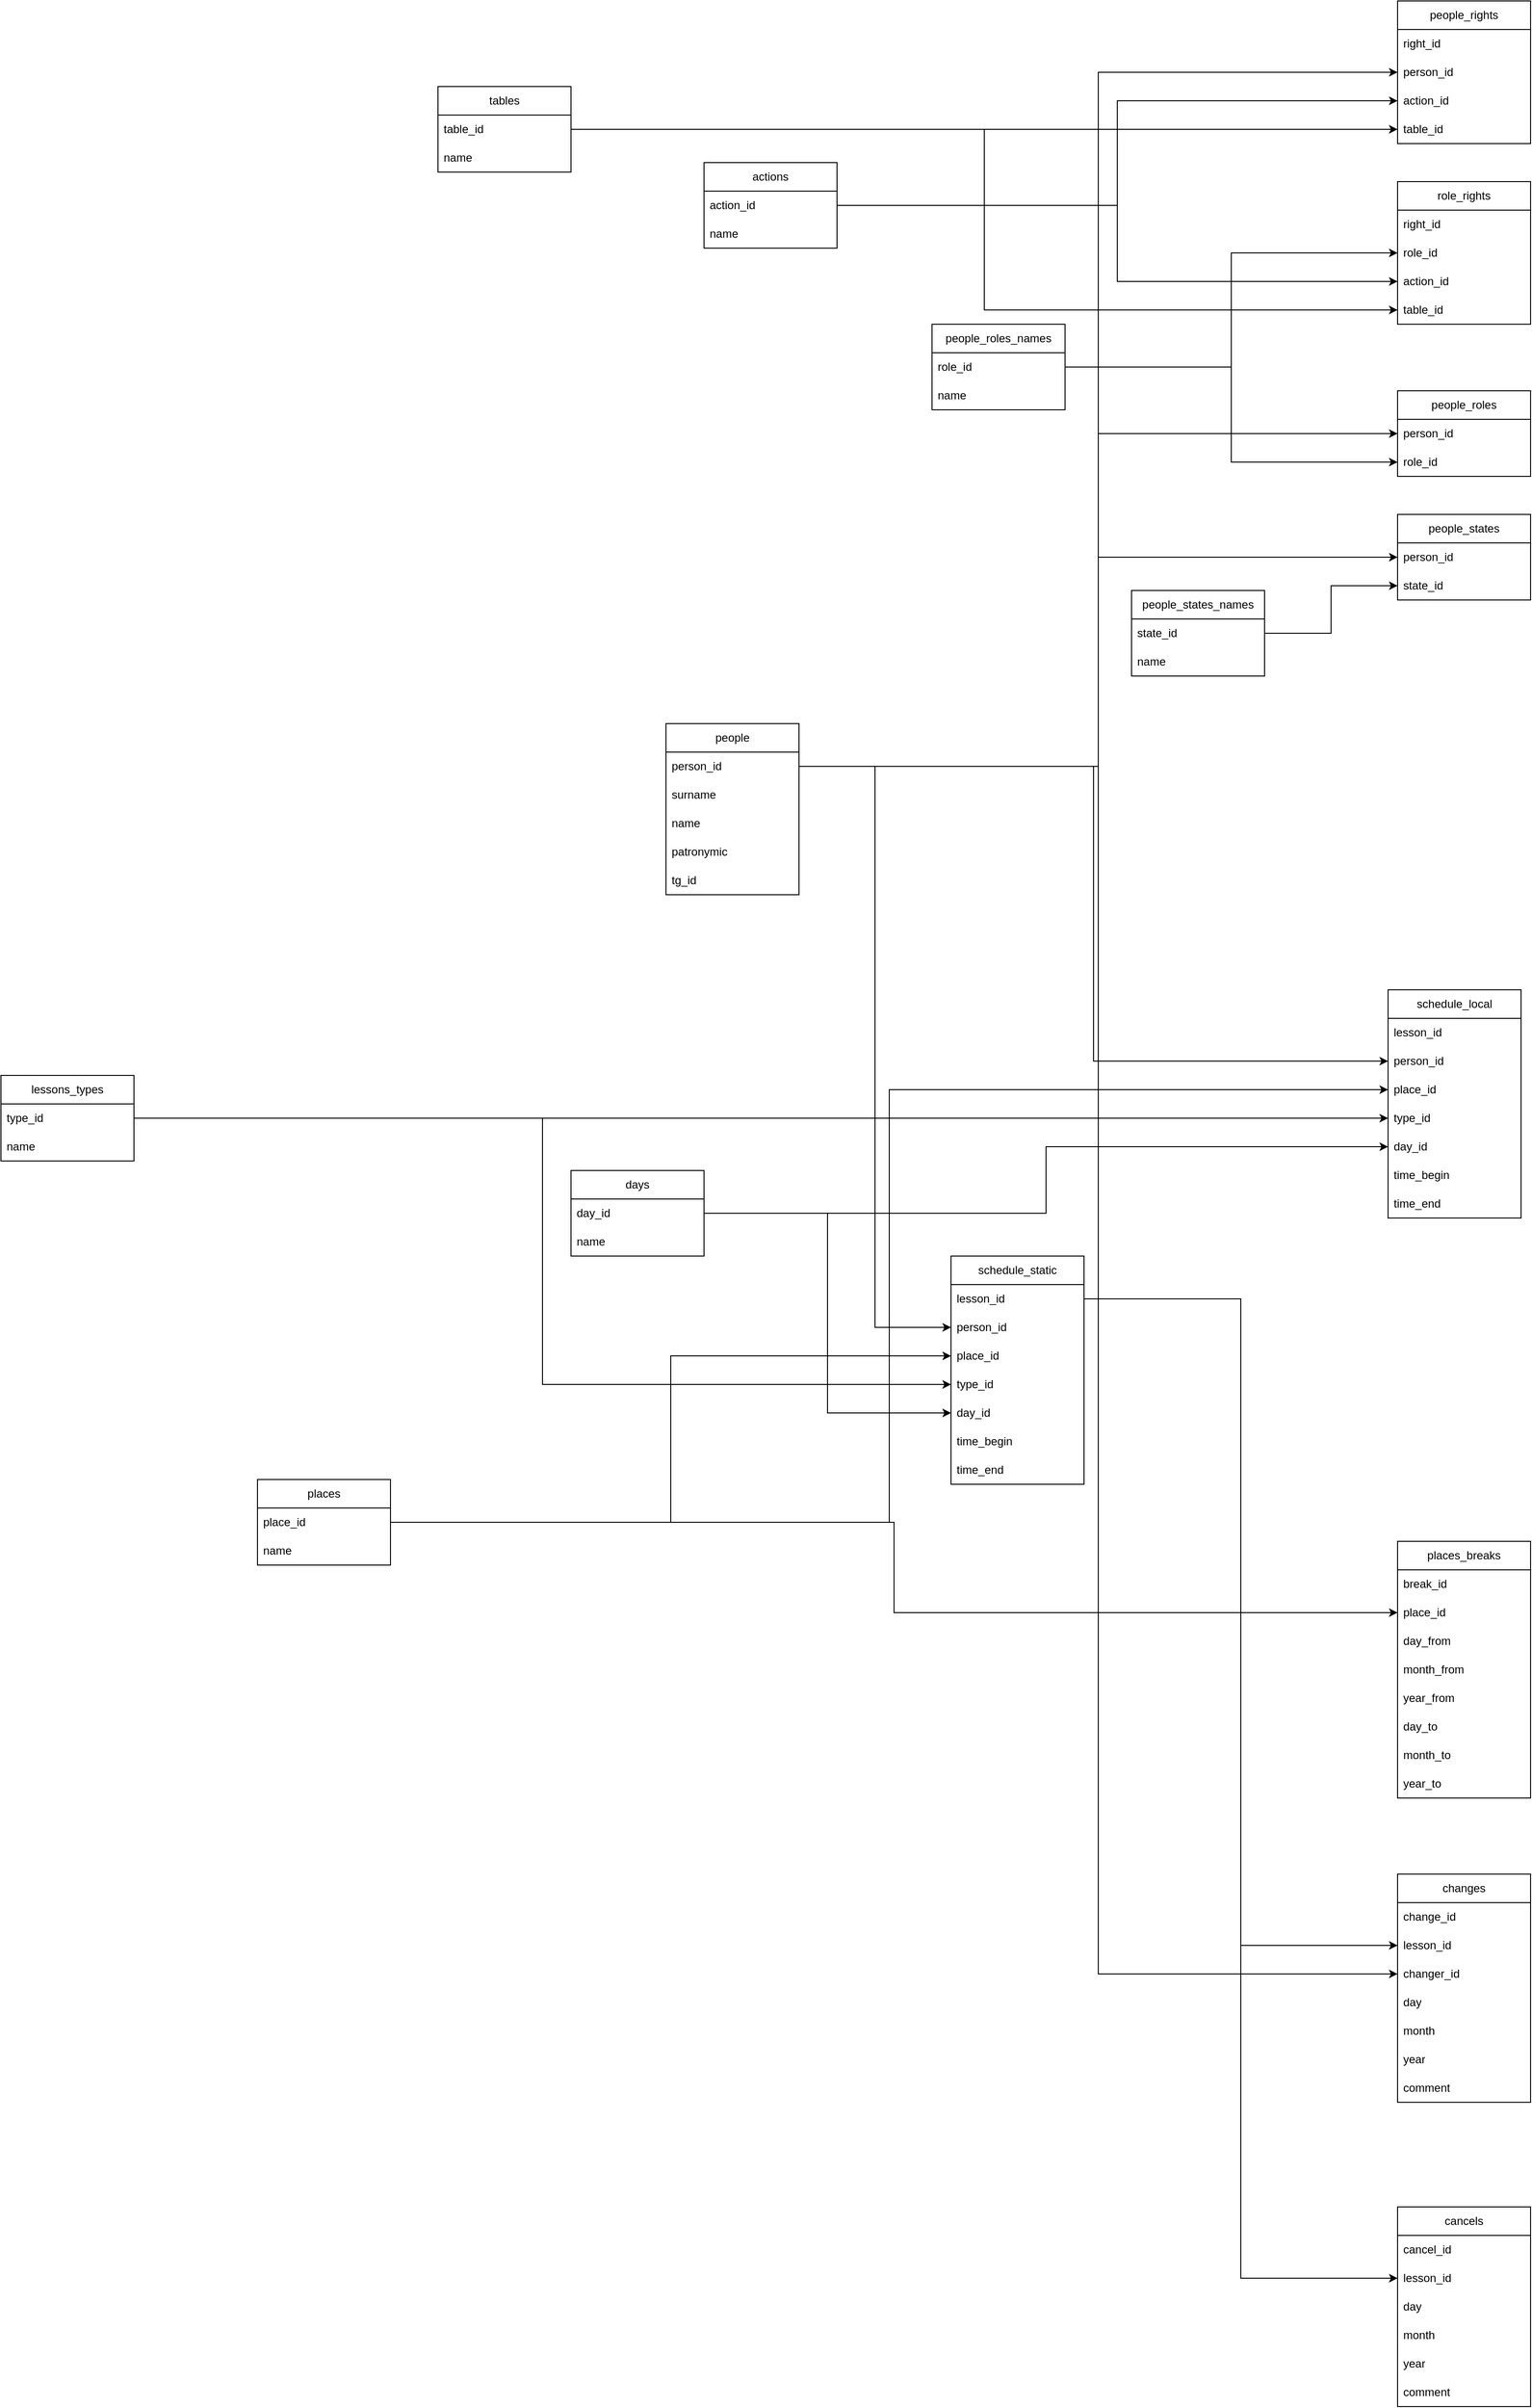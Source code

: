 <mxfile version="26.1.3">
  <diagram name="Страница — 1" id="NQ6W5DKSsEZZ4jo8VzYN">
    <mxGraphModel dx="464" dy="1942" grid="1" gridSize="10" guides="1" tooltips="1" connect="1" arrows="1" fold="1" page="1" pageScale="1" pageWidth="827" pageHeight="1169" math="0" shadow="0">
      <root>
        <mxCell id="0" />
        <mxCell id="1" parent="0" />
        <mxCell id="SjSlv75I_v81ZQyEYT1O-1" value="schedule_static" style="swimlane;fontStyle=0;childLayout=stackLayout;horizontal=1;startSize=30;horizontalStack=0;resizeParent=1;resizeParentMax=0;resizeLast=0;collapsible=1;marginBottom=0;whiteSpace=wrap;html=1;" parent="1" vertex="1">
          <mxGeometry x="1490" y="350" width="140" height="240" as="geometry" />
        </mxCell>
        <mxCell id="SjSlv75I_v81ZQyEYT1O-2" value="lesson_id" style="text;strokeColor=none;fillColor=none;align=left;verticalAlign=middle;spacingLeft=4;spacingRight=4;overflow=hidden;points=[[0,0.5],[1,0.5]];portConstraint=eastwest;rotatable=0;whiteSpace=wrap;html=1;" parent="SjSlv75I_v81ZQyEYT1O-1" vertex="1">
          <mxGeometry y="30" width="140" height="30" as="geometry" />
        </mxCell>
        <mxCell id="SjSlv75I_v81ZQyEYT1O-3" value="person_id" style="text;strokeColor=none;fillColor=none;align=left;verticalAlign=middle;spacingLeft=4;spacingRight=4;overflow=hidden;points=[[0,0.5],[1,0.5]];portConstraint=eastwest;rotatable=0;whiteSpace=wrap;html=1;" parent="SjSlv75I_v81ZQyEYT1O-1" vertex="1">
          <mxGeometry y="60" width="140" height="30" as="geometry" />
        </mxCell>
        <mxCell id="SjSlv75I_v81ZQyEYT1O-4" value="place_id" style="text;strokeColor=none;fillColor=none;align=left;verticalAlign=middle;spacingLeft=4;spacingRight=4;overflow=hidden;points=[[0,0.5],[1,0.5]];portConstraint=eastwest;rotatable=0;whiteSpace=wrap;html=1;" parent="SjSlv75I_v81ZQyEYT1O-1" vertex="1">
          <mxGeometry y="90" width="140" height="30" as="geometry" />
        </mxCell>
        <mxCell id="SjSlv75I_v81ZQyEYT1O-9" value="type_id" style="text;strokeColor=none;fillColor=none;align=left;verticalAlign=middle;spacingLeft=4;spacingRight=4;overflow=hidden;points=[[0,0.5],[1,0.5]];portConstraint=eastwest;rotatable=0;whiteSpace=wrap;html=1;" parent="SjSlv75I_v81ZQyEYT1O-1" vertex="1">
          <mxGeometry y="120" width="140" height="30" as="geometry" />
        </mxCell>
        <mxCell id="SjSlv75I_v81ZQyEYT1O-8" value="day_id" style="text;strokeColor=none;fillColor=none;align=left;verticalAlign=middle;spacingLeft=4;spacingRight=4;overflow=hidden;points=[[0,0.5],[1,0.5]];portConstraint=eastwest;rotatable=0;whiteSpace=wrap;html=1;" parent="SjSlv75I_v81ZQyEYT1O-1" vertex="1">
          <mxGeometry y="150" width="140" height="30" as="geometry" />
        </mxCell>
        <mxCell id="SjSlv75I_v81ZQyEYT1O-7" value="time_begin" style="text;strokeColor=none;fillColor=none;align=left;verticalAlign=middle;spacingLeft=4;spacingRight=4;overflow=hidden;points=[[0,0.5],[1,0.5]];portConstraint=eastwest;rotatable=0;whiteSpace=wrap;html=1;" parent="SjSlv75I_v81ZQyEYT1O-1" vertex="1">
          <mxGeometry y="180" width="140" height="30" as="geometry" />
        </mxCell>
        <mxCell id="SjSlv75I_v81ZQyEYT1O-6" value="time_end" style="text;strokeColor=none;fillColor=none;align=left;verticalAlign=middle;spacingLeft=4;spacingRight=4;overflow=hidden;points=[[0,0.5],[1,0.5]];portConstraint=eastwest;rotatable=0;whiteSpace=wrap;html=1;" parent="SjSlv75I_v81ZQyEYT1O-1" vertex="1">
          <mxGeometry y="210" width="140" height="30" as="geometry" />
        </mxCell>
        <mxCell id="SjSlv75I_v81ZQyEYT1O-10" value="people" style="swimlane;fontStyle=0;childLayout=stackLayout;horizontal=1;startSize=30;horizontalStack=0;resizeParent=1;resizeParentMax=0;resizeLast=0;collapsible=1;marginBottom=0;whiteSpace=wrap;html=1;" parent="1" vertex="1">
          <mxGeometry x="1190" y="-210" width="140" height="180" as="geometry" />
        </mxCell>
        <mxCell id="SjSlv75I_v81ZQyEYT1O-11" value="person_id" style="text;strokeColor=none;fillColor=none;align=left;verticalAlign=middle;spacingLeft=4;spacingRight=4;overflow=hidden;points=[[0,0.5],[1,0.5]];portConstraint=eastwest;rotatable=0;whiteSpace=wrap;html=1;" parent="SjSlv75I_v81ZQyEYT1O-10" vertex="1">
          <mxGeometry y="30" width="140" height="30" as="geometry" />
        </mxCell>
        <mxCell id="SjSlv75I_v81ZQyEYT1O-12" value="surname" style="text;strokeColor=none;fillColor=none;align=left;verticalAlign=middle;spacingLeft=4;spacingRight=4;overflow=hidden;points=[[0,0.5],[1,0.5]];portConstraint=eastwest;rotatable=0;whiteSpace=wrap;html=1;" parent="SjSlv75I_v81ZQyEYT1O-10" vertex="1">
          <mxGeometry y="60" width="140" height="30" as="geometry" />
        </mxCell>
        <mxCell id="SjSlv75I_v81ZQyEYT1O-17" value="name" style="text;strokeColor=none;fillColor=none;align=left;verticalAlign=middle;spacingLeft=4;spacingRight=4;overflow=hidden;points=[[0,0.5],[1,0.5]];portConstraint=eastwest;rotatable=0;whiteSpace=wrap;html=1;" parent="SjSlv75I_v81ZQyEYT1O-10" vertex="1">
          <mxGeometry y="90" width="140" height="30" as="geometry" />
        </mxCell>
        <mxCell id="SjSlv75I_v81ZQyEYT1O-16" value="patronymic" style="text;strokeColor=none;fillColor=none;align=left;verticalAlign=middle;spacingLeft=4;spacingRight=4;overflow=hidden;points=[[0,0.5],[1,0.5]];portConstraint=eastwest;rotatable=0;whiteSpace=wrap;html=1;" parent="SjSlv75I_v81ZQyEYT1O-10" vertex="1">
          <mxGeometry y="120" width="140" height="30" as="geometry" />
        </mxCell>
        <mxCell id="SjSlv75I_v81ZQyEYT1O-15" value="tg_id" style="text;strokeColor=none;fillColor=none;align=left;verticalAlign=middle;spacingLeft=4;spacingRight=4;overflow=hidden;points=[[0,0.5],[1,0.5]];portConstraint=eastwest;rotatable=0;whiteSpace=wrap;html=1;" parent="SjSlv75I_v81ZQyEYT1O-10" vertex="1">
          <mxGeometry y="150" width="140" height="30" as="geometry" />
        </mxCell>
        <mxCell id="SjSlv75I_v81ZQyEYT1O-14" style="edgeStyle=orthogonalEdgeStyle;rounded=0;orthogonalLoop=1;jettySize=auto;html=1;exitX=1;exitY=0.5;exitDx=0;exitDy=0;entryX=0;entryY=0.5;entryDx=0;entryDy=0;" parent="1" source="SjSlv75I_v81ZQyEYT1O-11" target="SjSlv75I_v81ZQyEYT1O-3" edge="1">
          <mxGeometry relative="1" as="geometry" />
        </mxCell>
        <mxCell id="SjSlv75I_v81ZQyEYT1O-18" value="people_rights" style="swimlane;fontStyle=0;childLayout=stackLayout;horizontal=1;startSize=30;horizontalStack=0;resizeParent=1;resizeParentMax=0;resizeLast=0;collapsible=1;marginBottom=0;whiteSpace=wrap;html=1;" parent="1" vertex="1">
          <mxGeometry x="1960" y="-970" width="140" height="150" as="geometry" />
        </mxCell>
        <mxCell id="SjSlv75I_v81ZQyEYT1O-19" value="right_id" style="text;strokeColor=none;fillColor=none;align=left;verticalAlign=middle;spacingLeft=4;spacingRight=4;overflow=hidden;points=[[0,0.5],[1,0.5]];portConstraint=eastwest;rotatable=0;whiteSpace=wrap;html=1;" parent="SjSlv75I_v81ZQyEYT1O-18" vertex="1">
          <mxGeometry y="30" width="140" height="30" as="geometry" />
        </mxCell>
        <mxCell id="SjSlv75I_v81ZQyEYT1O-20" value="person_id" style="text;strokeColor=none;fillColor=none;align=left;verticalAlign=middle;spacingLeft=4;spacingRight=4;overflow=hidden;points=[[0,0.5],[1,0.5]];portConstraint=eastwest;rotatable=0;whiteSpace=wrap;html=1;" parent="SjSlv75I_v81ZQyEYT1O-18" vertex="1">
          <mxGeometry y="60" width="140" height="30" as="geometry" />
        </mxCell>
        <mxCell id="SjSlv75I_v81ZQyEYT1O-21" value="action_id" style="text;strokeColor=none;fillColor=none;align=left;verticalAlign=middle;spacingLeft=4;spacingRight=4;overflow=hidden;points=[[0,0.5],[1,0.5]];portConstraint=eastwest;rotatable=0;whiteSpace=wrap;html=1;" parent="SjSlv75I_v81ZQyEYT1O-18" vertex="1">
          <mxGeometry y="90" width="140" height="30" as="geometry" />
        </mxCell>
        <mxCell id="SjSlv75I_v81ZQyEYT1O-23" value="table_id" style="text;strokeColor=none;fillColor=none;align=left;verticalAlign=middle;spacingLeft=4;spacingRight=4;overflow=hidden;points=[[0,0.5],[1,0.5]];portConstraint=eastwest;rotatable=0;whiteSpace=wrap;html=1;" parent="SjSlv75I_v81ZQyEYT1O-18" vertex="1">
          <mxGeometry y="120" width="140" height="30" as="geometry" />
        </mxCell>
        <mxCell id="SjSlv75I_v81ZQyEYT1O-22" style="edgeStyle=orthogonalEdgeStyle;rounded=0;orthogonalLoop=1;jettySize=auto;html=1;exitX=1;exitY=0.5;exitDx=0;exitDy=0;entryX=0;entryY=0.5;entryDx=0;entryDy=0;" parent="1" source="SjSlv75I_v81ZQyEYT1O-11" target="SjSlv75I_v81ZQyEYT1O-20" edge="1">
          <mxGeometry relative="1" as="geometry" />
        </mxCell>
        <mxCell id="SjSlv75I_v81ZQyEYT1O-25" value="actions" style="swimlane;fontStyle=0;childLayout=stackLayout;horizontal=1;startSize=30;horizontalStack=0;resizeParent=1;resizeParentMax=0;resizeLast=0;collapsible=1;marginBottom=0;whiteSpace=wrap;html=1;" parent="1" vertex="1">
          <mxGeometry x="1230" y="-800" width="140" height="90" as="geometry" />
        </mxCell>
        <mxCell id="SjSlv75I_v81ZQyEYT1O-26" value="action_id" style="text;strokeColor=none;fillColor=none;align=left;verticalAlign=middle;spacingLeft=4;spacingRight=4;overflow=hidden;points=[[0,0.5],[1,0.5]];portConstraint=eastwest;rotatable=0;whiteSpace=wrap;html=1;" parent="SjSlv75I_v81ZQyEYT1O-25" vertex="1">
          <mxGeometry y="30" width="140" height="30" as="geometry" />
        </mxCell>
        <mxCell id="SjSlv75I_v81ZQyEYT1O-27" value="name" style="text;strokeColor=none;fillColor=none;align=left;verticalAlign=middle;spacingLeft=4;spacingRight=4;overflow=hidden;points=[[0,0.5],[1,0.5]];portConstraint=eastwest;rotatable=0;whiteSpace=wrap;html=1;" parent="SjSlv75I_v81ZQyEYT1O-25" vertex="1">
          <mxGeometry y="60" width="140" height="30" as="geometry" />
        </mxCell>
        <mxCell id="SjSlv75I_v81ZQyEYT1O-30" style="edgeStyle=orthogonalEdgeStyle;rounded=0;orthogonalLoop=1;jettySize=auto;html=1;entryX=0;entryY=0.5;entryDx=0;entryDy=0;exitX=1;exitY=0.5;exitDx=0;exitDy=0;" parent="1" source="SjSlv75I_v81ZQyEYT1O-26" target="SjSlv75I_v81ZQyEYT1O-21" edge="1">
          <mxGeometry relative="1" as="geometry" />
        </mxCell>
        <mxCell id="SjSlv75I_v81ZQyEYT1O-31" value="tables" style="swimlane;fontStyle=0;childLayout=stackLayout;horizontal=1;startSize=30;horizontalStack=0;resizeParent=1;resizeParentMax=0;resizeLast=0;collapsible=1;marginBottom=0;whiteSpace=wrap;html=1;" parent="1" vertex="1">
          <mxGeometry x="950" y="-880" width="140" height="90" as="geometry" />
        </mxCell>
        <mxCell id="SjSlv75I_v81ZQyEYT1O-32" value="table_id" style="text;strokeColor=none;fillColor=none;align=left;verticalAlign=middle;spacingLeft=4;spacingRight=4;overflow=hidden;points=[[0,0.5],[1,0.5]];portConstraint=eastwest;rotatable=0;whiteSpace=wrap;html=1;" parent="SjSlv75I_v81ZQyEYT1O-31" vertex="1">
          <mxGeometry y="30" width="140" height="30" as="geometry" />
        </mxCell>
        <mxCell id="SjSlv75I_v81ZQyEYT1O-33" value="name" style="text;strokeColor=none;fillColor=none;align=left;verticalAlign=middle;spacingLeft=4;spacingRight=4;overflow=hidden;points=[[0,0.5],[1,0.5]];portConstraint=eastwest;rotatable=0;whiteSpace=wrap;html=1;" parent="SjSlv75I_v81ZQyEYT1O-31" vertex="1">
          <mxGeometry y="60" width="140" height="30" as="geometry" />
        </mxCell>
        <mxCell id="SjSlv75I_v81ZQyEYT1O-35" style="edgeStyle=orthogonalEdgeStyle;rounded=0;orthogonalLoop=1;jettySize=auto;html=1;exitX=1;exitY=0.5;exitDx=0;exitDy=0;entryX=0;entryY=0.5;entryDx=0;entryDy=0;" parent="1" source="SjSlv75I_v81ZQyEYT1O-32" target="SjSlv75I_v81ZQyEYT1O-23" edge="1">
          <mxGeometry relative="1" as="geometry" />
        </mxCell>
        <mxCell id="SjSlv75I_v81ZQyEYT1O-36" value="people_roles" style="swimlane;fontStyle=0;childLayout=stackLayout;horizontal=1;startSize=30;horizontalStack=0;resizeParent=1;resizeParentMax=0;resizeLast=0;collapsible=1;marginBottom=0;whiteSpace=wrap;html=1;" parent="1" vertex="1">
          <mxGeometry x="1960" y="-560" width="140" height="90" as="geometry" />
        </mxCell>
        <mxCell id="SjSlv75I_v81ZQyEYT1O-37" value="person_id" style="text;strokeColor=none;fillColor=none;align=left;verticalAlign=middle;spacingLeft=4;spacingRight=4;overflow=hidden;points=[[0,0.5],[1,0.5]];portConstraint=eastwest;rotatable=0;whiteSpace=wrap;html=1;" parent="SjSlv75I_v81ZQyEYT1O-36" vertex="1">
          <mxGeometry y="30" width="140" height="30" as="geometry" />
        </mxCell>
        <mxCell id="SjSlv75I_v81ZQyEYT1O-38" value="role_id" style="text;strokeColor=none;fillColor=none;align=left;verticalAlign=middle;spacingLeft=4;spacingRight=4;overflow=hidden;points=[[0,0.5],[1,0.5]];portConstraint=eastwest;rotatable=0;whiteSpace=wrap;html=1;" parent="SjSlv75I_v81ZQyEYT1O-36" vertex="1">
          <mxGeometry y="60" width="140" height="30" as="geometry" />
        </mxCell>
        <mxCell id="SjSlv75I_v81ZQyEYT1O-40" value="people_roles_names" style="swimlane;fontStyle=0;childLayout=stackLayout;horizontal=1;startSize=30;horizontalStack=0;resizeParent=1;resizeParentMax=0;resizeLast=0;collapsible=1;marginBottom=0;whiteSpace=wrap;html=1;" parent="1" vertex="1">
          <mxGeometry x="1470" y="-630" width="140" height="90" as="geometry" />
        </mxCell>
        <mxCell id="SjSlv75I_v81ZQyEYT1O-41" value="role_id" style="text;strokeColor=none;fillColor=none;align=left;verticalAlign=middle;spacingLeft=4;spacingRight=4;overflow=hidden;points=[[0,0.5],[1,0.5]];portConstraint=eastwest;rotatable=0;whiteSpace=wrap;html=1;" parent="SjSlv75I_v81ZQyEYT1O-40" vertex="1">
          <mxGeometry y="30" width="140" height="30" as="geometry" />
        </mxCell>
        <mxCell id="SjSlv75I_v81ZQyEYT1O-42" value="name" style="text;strokeColor=none;fillColor=none;align=left;verticalAlign=middle;spacingLeft=4;spacingRight=4;overflow=hidden;points=[[0,0.5],[1,0.5]];portConstraint=eastwest;rotatable=0;whiteSpace=wrap;html=1;" parent="SjSlv75I_v81ZQyEYT1O-40" vertex="1">
          <mxGeometry y="60" width="140" height="30" as="geometry" />
        </mxCell>
        <mxCell id="SjSlv75I_v81ZQyEYT1O-46" value="people_states" style="swimlane;fontStyle=0;childLayout=stackLayout;horizontal=1;startSize=30;horizontalStack=0;resizeParent=1;resizeParentMax=0;resizeLast=0;collapsible=1;marginBottom=0;whiteSpace=wrap;html=1;" parent="1" vertex="1">
          <mxGeometry x="1960" y="-430" width="140" height="90" as="geometry" />
        </mxCell>
        <mxCell id="SjSlv75I_v81ZQyEYT1O-47" value="person_id" style="text;strokeColor=none;fillColor=none;align=left;verticalAlign=middle;spacingLeft=4;spacingRight=4;overflow=hidden;points=[[0,0.5],[1,0.5]];portConstraint=eastwest;rotatable=0;whiteSpace=wrap;html=1;" parent="SjSlv75I_v81ZQyEYT1O-46" vertex="1">
          <mxGeometry y="30" width="140" height="30" as="geometry" />
        </mxCell>
        <mxCell id="SjSlv75I_v81ZQyEYT1O-48" value="state_id" style="text;strokeColor=none;fillColor=none;align=left;verticalAlign=middle;spacingLeft=4;spacingRight=4;overflow=hidden;points=[[0,0.5],[1,0.5]];portConstraint=eastwest;rotatable=0;whiteSpace=wrap;html=1;" parent="SjSlv75I_v81ZQyEYT1O-46" vertex="1">
          <mxGeometry y="60" width="140" height="30" as="geometry" />
        </mxCell>
        <mxCell id="SjSlv75I_v81ZQyEYT1O-50" style="edgeStyle=orthogonalEdgeStyle;rounded=0;orthogonalLoop=1;jettySize=auto;html=1;exitX=1;exitY=0.5;exitDx=0;exitDy=0;entryX=0;entryY=0.5;entryDx=0;entryDy=0;" parent="1" source="SjSlv75I_v81ZQyEYT1O-11" target="SjSlv75I_v81ZQyEYT1O-47" edge="1">
          <mxGeometry relative="1" as="geometry" />
        </mxCell>
        <mxCell id="SjSlv75I_v81ZQyEYT1O-51" style="edgeStyle=orthogonalEdgeStyle;rounded=0;orthogonalLoop=1;jettySize=auto;html=1;exitX=1;exitY=0.5;exitDx=0;exitDy=0;entryX=0;entryY=0.5;entryDx=0;entryDy=0;" parent="1" source="SjSlv75I_v81ZQyEYT1O-11" target="SjSlv75I_v81ZQyEYT1O-37" edge="1">
          <mxGeometry relative="1" as="geometry" />
        </mxCell>
        <mxCell id="SjSlv75I_v81ZQyEYT1O-52" value="people_states_names" style="swimlane;fontStyle=0;childLayout=stackLayout;horizontal=1;startSize=30;horizontalStack=0;resizeParent=1;resizeParentMax=0;resizeLast=0;collapsible=1;marginBottom=0;whiteSpace=wrap;html=1;" parent="1" vertex="1">
          <mxGeometry x="1680" y="-350" width="140" height="90" as="geometry" />
        </mxCell>
        <mxCell id="SjSlv75I_v81ZQyEYT1O-53" value="state_id" style="text;strokeColor=none;fillColor=none;align=left;verticalAlign=middle;spacingLeft=4;spacingRight=4;overflow=hidden;points=[[0,0.5],[1,0.5]];portConstraint=eastwest;rotatable=0;whiteSpace=wrap;html=1;" parent="SjSlv75I_v81ZQyEYT1O-52" vertex="1">
          <mxGeometry y="30" width="140" height="30" as="geometry" />
        </mxCell>
        <mxCell id="SjSlv75I_v81ZQyEYT1O-54" value="name" style="text;strokeColor=none;fillColor=none;align=left;verticalAlign=middle;spacingLeft=4;spacingRight=4;overflow=hidden;points=[[0,0.5],[1,0.5]];portConstraint=eastwest;rotatable=0;whiteSpace=wrap;html=1;" parent="SjSlv75I_v81ZQyEYT1O-52" vertex="1">
          <mxGeometry y="60" width="140" height="30" as="geometry" />
        </mxCell>
        <mxCell id="SjSlv75I_v81ZQyEYT1O-60" style="edgeStyle=orthogonalEdgeStyle;rounded=0;orthogonalLoop=1;jettySize=auto;html=1;exitX=1;exitY=0.5;exitDx=0;exitDy=0;entryX=0;entryY=0.5;entryDx=0;entryDy=0;" parent="1" source="SjSlv75I_v81ZQyEYT1O-41" target="SjSlv75I_v81ZQyEYT1O-38" edge="1">
          <mxGeometry relative="1" as="geometry" />
        </mxCell>
        <mxCell id="SjSlv75I_v81ZQyEYT1O-61" value="role_rights" style="swimlane;fontStyle=0;childLayout=stackLayout;horizontal=1;startSize=30;horizontalStack=0;resizeParent=1;resizeParentMax=0;resizeLast=0;collapsible=1;marginBottom=0;whiteSpace=wrap;html=1;" parent="1" vertex="1">
          <mxGeometry x="1960" y="-780" width="140" height="150" as="geometry" />
        </mxCell>
        <mxCell id="SjSlv75I_v81ZQyEYT1O-62" value="right_id" style="text;strokeColor=none;fillColor=none;align=left;verticalAlign=middle;spacingLeft=4;spacingRight=4;overflow=hidden;points=[[0,0.5],[1,0.5]];portConstraint=eastwest;rotatable=0;whiteSpace=wrap;html=1;" parent="SjSlv75I_v81ZQyEYT1O-61" vertex="1">
          <mxGeometry y="30" width="140" height="30" as="geometry" />
        </mxCell>
        <mxCell id="SjSlv75I_v81ZQyEYT1O-63" value="role_id" style="text;strokeColor=none;fillColor=none;align=left;verticalAlign=middle;spacingLeft=4;spacingRight=4;overflow=hidden;points=[[0,0.5],[1,0.5]];portConstraint=eastwest;rotatable=0;whiteSpace=wrap;html=1;" parent="SjSlv75I_v81ZQyEYT1O-61" vertex="1">
          <mxGeometry y="60" width="140" height="30" as="geometry" />
        </mxCell>
        <mxCell id="SjSlv75I_v81ZQyEYT1O-64" value="action_id" style="text;strokeColor=none;fillColor=none;align=left;verticalAlign=middle;spacingLeft=4;spacingRight=4;overflow=hidden;points=[[0,0.5],[1,0.5]];portConstraint=eastwest;rotatable=0;whiteSpace=wrap;html=1;" parent="SjSlv75I_v81ZQyEYT1O-61" vertex="1">
          <mxGeometry y="90" width="140" height="30" as="geometry" />
        </mxCell>
        <mxCell id="SjSlv75I_v81ZQyEYT1O-65" value="table_id" style="text;strokeColor=none;fillColor=none;align=left;verticalAlign=middle;spacingLeft=4;spacingRight=4;overflow=hidden;points=[[0,0.5],[1,0.5]];portConstraint=eastwest;rotatable=0;whiteSpace=wrap;html=1;" parent="SjSlv75I_v81ZQyEYT1O-61" vertex="1">
          <mxGeometry y="120" width="140" height="30" as="geometry" />
        </mxCell>
        <mxCell id="SjSlv75I_v81ZQyEYT1O-66" style="edgeStyle=orthogonalEdgeStyle;rounded=0;orthogonalLoop=1;jettySize=auto;html=1;exitX=1;exitY=0.5;exitDx=0;exitDy=0;entryX=0;entryY=0.5;entryDx=0;entryDy=0;" parent="1" source="SjSlv75I_v81ZQyEYT1O-41" target="SjSlv75I_v81ZQyEYT1O-63" edge="1">
          <mxGeometry relative="1" as="geometry" />
        </mxCell>
        <mxCell id="SjSlv75I_v81ZQyEYT1O-67" style="edgeStyle=orthogonalEdgeStyle;rounded=0;orthogonalLoop=1;jettySize=auto;html=1;exitX=1;exitY=0.5;exitDx=0;exitDy=0;entryX=0;entryY=0.5;entryDx=0;entryDy=0;" parent="1" source="SjSlv75I_v81ZQyEYT1O-26" target="SjSlv75I_v81ZQyEYT1O-64" edge="1">
          <mxGeometry relative="1" as="geometry" />
        </mxCell>
        <mxCell id="SjSlv75I_v81ZQyEYT1O-68" style="edgeStyle=orthogonalEdgeStyle;rounded=0;orthogonalLoop=1;jettySize=auto;html=1;exitX=1;exitY=0.5;exitDx=0;exitDy=0;entryX=0;entryY=0.5;entryDx=0;entryDy=0;" parent="1" source="SjSlv75I_v81ZQyEYT1O-32" target="SjSlv75I_v81ZQyEYT1O-65" edge="1">
          <mxGeometry relative="1" as="geometry" />
        </mxCell>
        <mxCell id="SjSlv75I_v81ZQyEYT1O-69" value="changes" style="swimlane;fontStyle=0;childLayout=stackLayout;horizontal=1;startSize=30;horizontalStack=0;resizeParent=1;resizeParentMax=0;resizeLast=0;collapsible=1;marginBottom=0;whiteSpace=wrap;html=1;" parent="1" vertex="1">
          <mxGeometry x="1960" y="1000" width="140" height="240" as="geometry" />
        </mxCell>
        <mxCell id="SjSlv75I_v81ZQyEYT1O-70" value="change_id" style="text;strokeColor=none;fillColor=none;align=left;verticalAlign=middle;spacingLeft=4;spacingRight=4;overflow=hidden;points=[[0,0.5],[1,0.5]];portConstraint=eastwest;rotatable=0;whiteSpace=wrap;html=1;" parent="SjSlv75I_v81ZQyEYT1O-69" vertex="1">
          <mxGeometry y="30" width="140" height="30" as="geometry" />
        </mxCell>
        <mxCell id="SjSlv75I_v81ZQyEYT1O-71" value="lesson_id" style="text;strokeColor=none;fillColor=none;align=left;verticalAlign=middle;spacingLeft=4;spacingRight=4;overflow=hidden;points=[[0,0.5],[1,0.5]];portConstraint=eastwest;rotatable=0;whiteSpace=wrap;html=1;" parent="SjSlv75I_v81ZQyEYT1O-69" vertex="1">
          <mxGeometry y="60" width="140" height="30" as="geometry" />
        </mxCell>
        <mxCell id="SjSlv75I_v81ZQyEYT1O-72" value="changer_id" style="text;strokeColor=none;fillColor=none;align=left;verticalAlign=middle;spacingLeft=4;spacingRight=4;overflow=hidden;points=[[0,0.5],[1,0.5]];portConstraint=eastwest;rotatable=0;whiteSpace=wrap;html=1;" parent="SjSlv75I_v81ZQyEYT1O-69" vertex="1">
          <mxGeometry y="90" width="140" height="30" as="geometry" />
        </mxCell>
        <mxCell id="SjSlv75I_v81ZQyEYT1O-77" value="day" style="text;strokeColor=none;fillColor=none;align=left;verticalAlign=middle;spacingLeft=4;spacingRight=4;overflow=hidden;points=[[0,0.5],[1,0.5]];portConstraint=eastwest;rotatable=0;whiteSpace=wrap;html=1;" parent="SjSlv75I_v81ZQyEYT1O-69" vertex="1">
          <mxGeometry y="120" width="140" height="30" as="geometry" />
        </mxCell>
        <mxCell id="SjSlv75I_v81ZQyEYT1O-76" value="month" style="text;strokeColor=none;fillColor=none;align=left;verticalAlign=middle;spacingLeft=4;spacingRight=4;overflow=hidden;points=[[0,0.5],[1,0.5]];portConstraint=eastwest;rotatable=0;whiteSpace=wrap;html=1;" parent="SjSlv75I_v81ZQyEYT1O-69" vertex="1">
          <mxGeometry y="150" width="140" height="30" as="geometry" />
        </mxCell>
        <mxCell id="SjSlv75I_v81ZQyEYT1O-75" value="year" style="text;strokeColor=none;fillColor=none;align=left;verticalAlign=middle;spacingLeft=4;spacingRight=4;overflow=hidden;points=[[0,0.5],[1,0.5]];portConstraint=eastwest;rotatable=0;whiteSpace=wrap;html=1;" parent="SjSlv75I_v81ZQyEYT1O-69" vertex="1">
          <mxGeometry y="180" width="140" height="30" as="geometry" />
        </mxCell>
        <mxCell id="SjSlv75I_v81ZQyEYT1O-74" value="comment" style="text;strokeColor=none;fillColor=none;align=left;verticalAlign=middle;spacingLeft=4;spacingRight=4;overflow=hidden;points=[[0,0.5],[1,0.5]];portConstraint=eastwest;rotatable=0;whiteSpace=wrap;html=1;" parent="SjSlv75I_v81ZQyEYT1O-69" vertex="1">
          <mxGeometry y="210" width="140" height="30" as="geometry" />
        </mxCell>
        <mxCell id="SjSlv75I_v81ZQyEYT1O-79" style="edgeStyle=orthogonalEdgeStyle;rounded=0;orthogonalLoop=1;jettySize=auto;html=1;exitX=1;exitY=0.5;exitDx=0;exitDy=0;entryX=0;entryY=0.5;entryDx=0;entryDy=0;" parent="1" source="SjSlv75I_v81ZQyEYT1O-11" target="SjSlv75I_v81ZQyEYT1O-72" edge="1">
          <mxGeometry relative="1" as="geometry" />
        </mxCell>
        <mxCell id="SjSlv75I_v81ZQyEYT1O-80" value="places" style="swimlane;fontStyle=0;childLayout=stackLayout;horizontal=1;startSize=30;horizontalStack=0;resizeParent=1;resizeParentMax=0;resizeLast=0;collapsible=1;marginBottom=0;whiteSpace=wrap;html=1;" parent="1" vertex="1">
          <mxGeometry x="760" y="585" width="140" height="90" as="geometry" />
        </mxCell>
        <mxCell id="SjSlv75I_v81ZQyEYT1O-81" value="place_id" style="text;strokeColor=none;fillColor=none;align=left;verticalAlign=middle;spacingLeft=4;spacingRight=4;overflow=hidden;points=[[0,0.5],[1,0.5]];portConstraint=eastwest;rotatable=0;whiteSpace=wrap;html=1;" parent="SjSlv75I_v81ZQyEYT1O-80" vertex="1">
          <mxGeometry y="30" width="140" height="30" as="geometry" />
        </mxCell>
        <mxCell id="SjSlv75I_v81ZQyEYT1O-82" value="name" style="text;strokeColor=none;fillColor=none;align=left;verticalAlign=middle;spacingLeft=4;spacingRight=4;overflow=hidden;points=[[0,0.5],[1,0.5]];portConstraint=eastwest;rotatable=0;whiteSpace=wrap;html=1;" parent="SjSlv75I_v81ZQyEYT1O-80" vertex="1">
          <mxGeometry y="60" width="140" height="30" as="geometry" />
        </mxCell>
        <mxCell id="SjSlv75I_v81ZQyEYT1O-84" style="edgeStyle=orthogonalEdgeStyle;rounded=0;orthogonalLoop=1;jettySize=auto;html=1;exitX=1;exitY=0.5;exitDx=0;exitDy=0;entryX=0;entryY=0.5;entryDx=0;entryDy=0;" parent="1" source="SjSlv75I_v81ZQyEYT1O-81" target="SjSlv75I_v81ZQyEYT1O-4" edge="1">
          <mxGeometry relative="1" as="geometry" />
        </mxCell>
        <mxCell id="rgIcIQZW-dfxuJt6abnv-1" value="places_breaks" style="swimlane;fontStyle=0;childLayout=stackLayout;horizontal=1;startSize=30;horizontalStack=0;resizeParent=1;resizeParentMax=0;resizeLast=0;collapsible=1;marginBottom=0;whiteSpace=wrap;html=1;" parent="1" vertex="1">
          <mxGeometry x="1960" y="650" width="140" height="270" as="geometry" />
        </mxCell>
        <mxCell id="rgIcIQZW-dfxuJt6abnv-2" value="break_id" style="text;strokeColor=none;fillColor=none;align=left;verticalAlign=middle;spacingLeft=4;spacingRight=4;overflow=hidden;points=[[0,0.5],[1,0.5]];portConstraint=eastwest;rotatable=0;whiteSpace=wrap;html=1;" parent="rgIcIQZW-dfxuJt6abnv-1" vertex="1">
          <mxGeometry y="30" width="140" height="30" as="geometry" />
        </mxCell>
        <mxCell id="rgIcIQZW-dfxuJt6abnv-3" value="place_id" style="text;strokeColor=none;fillColor=none;align=left;verticalAlign=middle;spacingLeft=4;spacingRight=4;overflow=hidden;points=[[0,0.5],[1,0.5]];portConstraint=eastwest;rotatable=0;whiteSpace=wrap;html=1;" parent="rgIcIQZW-dfxuJt6abnv-1" vertex="1">
          <mxGeometry y="60" width="140" height="30" as="geometry" />
        </mxCell>
        <mxCell id="rgIcIQZW-dfxuJt6abnv-4" value="day_from" style="text;strokeColor=none;fillColor=none;align=left;verticalAlign=middle;spacingLeft=4;spacingRight=4;overflow=hidden;points=[[0,0.5],[1,0.5]];portConstraint=eastwest;rotatable=0;whiteSpace=wrap;html=1;" parent="rgIcIQZW-dfxuJt6abnv-1" vertex="1">
          <mxGeometry y="90" width="140" height="30" as="geometry" />
        </mxCell>
        <mxCell id="rgIcIQZW-dfxuJt6abnv-9" value="month_from" style="text;strokeColor=none;fillColor=none;align=left;verticalAlign=middle;spacingLeft=4;spacingRight=4;overflow=hidden;points=[[0,0.5],[1,0.5]];portConstraint=eastwest;rotatable=0;whiteSpace=wrap;html=1;" parent="rgIcIQZW-dfxuJt6abnv-1" vertex="1">
          <mxGeometry y="120" width="140" height="30" as="geometry" />
        </mxCell>
        <mxCell id="rgIcIQZW-dfxuJt6abnv-8" value="year_from" style="text;strokeColor=none;fillColor=none;align=left;verticalAlign=middle;spacingLeft=4;spacingRight=4;overflow=hidden;points=[[0,0.5],[1,0.5]];portConstraint=eastwest;rotatable=0;whiteSpace=wrap;html=1;" parent="rgIcIQZW-dfxuJt6abnv-1" vertex="1">
          <mxGeometry y="150" width="140" height="30" as="geometry" />
        </mxCell>
        <mxCell id="rgIcIQZW-dfxuJt6abnv-7" value="day_to" style="text;strokeColor=none;fillColor=none;align=left;verticalAlign=middle;spacingLeft=4;spacingRight=4;overflow=hidden;points=[[0,0.5],[1,0.5]];portConstraint=eastwest;rotatable=0;whiteSpace=wrap;html=1;" parent="rgIcIQZW-dfxuJt6abnv-1" vertex="1">
          <mxGeometry y="180" width="140" height="30" as="geometry" />
        </mxCell>
        <mxCell id="rgIcIQZW-dfxuJt6abnv-6" value="month_to" style="text;strokeColor=none;fillColor=none;align=left;verticalAlign=middle;spacingLeft=4;spacingRight=4;overflow=hidden;points=[[0,0.5],[1,0.5]];portConstraint=eastwest;rotatable=0;whiteSpace=wrap;html=1;" parent="rgIcIQZW-dfxuJt6abnv-1" vertex="1">
          <mxGeometry y="210" width="140" height="30" as="geometry" />
        </mxCell>
        <mxCell id="rgIcIQZW-dfxuJt6abnv-5" value="year_to" style="text;strokeColor=none;fillColor=none;align=left;verticalAlign=middle;spacingLeft=4;spacingRight=4;overflow=hidden;points=[[0,0.5],[1,0.5]];portConstraint=eastwest;rotatable=0;whiteSpace=wrap;html=1;" parent="rgIcIQZW-dfxuJt6abnv-1" vertex="1">
          <mxGeometry y="240" width="140" height="30" as="geometry" />
        </mxCell>
        <mxCell id="rgIcIQZW-dfxuJt6abnv-10" style="edgeStyle=orthogonalEdgeStyle;rounded=0;orthogonalLoop=1;jettySize=auto;html=1;exitX=1;exitY=0.5;exitDx=0;exitDy=0;entryX=0;entryY=0.5;entryDx=0;entryDy=0;" parent="1" source="SjSlv75I_v81ZQyEYT1O-81" target="rgIcIQZW-dfxuJt6abnv-3" edge="1">
          <mxGeometry relative="1" as="geometry" />
        </mxCell>
        <mxCell id="rgIcIQZW-dfxuJt6abnv-11" value="lessons_types" style="swimlane;fontStyle=0;childLayout=stackLayout;horizontal=1;startSize=30;horizontalStack=0;resizeParent=1;resizeParentMax=0;resizeLast=0;collapsible=1;marginBottom=0;whiteSpace=wrap;html=1;" parent="1" vertex="1">
          <mxGeometry x="490" y="160" width="140" height="90" as="geometry" />
        </mxCell>
        <mxCell id="rgIcIQZW-dfxuJt6abnv-12" value="type_id" style="text;strokeColor=none;fillColor=none;align=left;verticalAlign=middle;spacingLeft=4;spacingRight=4;overflow=hidden;points=[[0,0.5],[1,0.5]];portConstraint=eastwest;rotatable=0;whiteSpace=wrap;html=1;" parent="rgIcIQZW-dfxuJt6abnv-11" vertex="1">
          <mxGeometry y="30" width="140" height="30" as="geometry" />
        </mxCell>
        <mxCell id="rgIcIQZW-dfxuJt6abnv-13" value="name" style="text;strokeColor=none;fillColor=none;align=left;verticalAlign=middle;spacingLeft=4;spacingRight=4;overflow=hidden;points=[[0,0.5],[1,0.5]];portConstraint=eastwest;rotatable=0;whiteSpace=wrap;html=1;" parent="rgIcIQZW-dfxuJt6abnv-11" vertex="1">
          <mxGeometry y="60" width="140" height="30" as="geometry" />
        </mxCell>
        <mxCell id="rgIcIQZW-dfxuJt6abnv-15" style="edgeStyle=orthogonalEdgeStyle;rounded=0;orthogonalLoop=1;jettySize=auto;html=1;exitX=1;exitY=0.5;exitDx=0;exitDy=0;entryX=0;entryY=0.5;entryDx=0;entryDy=0;" parent="1" source="rgIcIQZW-dfxuJt6abnv-12" target="SjSlv75I_v81ZQyEYT1O-9" edge="1">
          <mxGeometry relative="1" as="geometry" />
        </mxCell>
        <mxCell id="rgIcIQZW-dfxuJt6abnv-16" value="days" style="swimlane;fontStyle=0;childLayout=stackLayout;horizontal=1;startSize=30;horizontalStack=0;resizeParent=1;resizeParentMax=0;resizeLast=0;collapsible=1;marginBottom=0;whiteSpace=wrap;html=1;" parent="1" vertex="1">
          <mxGeometry x="1090" y="260" width="140" height="90" as="geometry" />
        </mxCell>
        <mxCell id="rgIcIQZW-dfxuJt6abnv-17" value="day_id" style="text;strokeColor=none;fillColor=none;align=left;verticalAlign=middle;spacingLeft=4;spacingRight=4;overflow=hidden;points=[[0,0.5],[1,0.5]];portConstraint=eastwest;rotatable=0;whiteSpace=wrap;html=1;" parent="rgIcIQZW-dfxuJt6abnv-16" vertex="1">
          <mxGeometry y="30" width="140" height="30" as="geometry" />
        </mxCell>
        <mxCell id="rgIcIQZW-dfxuJt6abnv-18" value="name" style="text;strokeColor=none;fillColor=none;align=left;verticalAlign=middle;spacingLeft=4;spacingRight=4;overflow=hidden;points=[[0,0.5],[1,0.5]];portConstraint=eastwest;rotatable=0;whiteSpace=wrap;html=1;" parent="rgIcIQZW-dfxuJt6abnv-16" vertex="1">
          <mxGeometry y="60" width="140" height="30" as="geometry" />
        </mxCell>
        <mxCell id="rgIcIQZW-dfxuJt6abnv-20" style="edgeStyle=orthogonalEdgeStyle;rounded=0;orthogonalLoop=1;jettySize=auto;html=1;exitX=1;exitY=0.5;exitDx=0;exitDy=0;entryX=0;entryY=0.5;entryDx=0;entryDy=0;" parent="1" source="rgIcIQZW-dfxuJt6abnv-17" target="SjSlv75I_v81ZQyEYT1O-8" edge="1">
          <mxGeometry relative="1" as="geometry" />
        </mxCell>
        <mxCell id="rgIcIQZW-dfxuJt6abnv-21" value="schedule_local" style="swimlane;fontStyle=0;childLayout=stackLayout;horizontal=1;startSize=30;horizontalStack=0;resizeParent=1;resizeParentMax=0;resizeLast=0;collapsible=1;marginBottom=0;whiteSpace=wrap;html=1;" parent="1" vertex="1">
          <mxGeometry x="1950" y="70" width="140" height="240" as="geometry" />
        </mxCell>
        <mxCell id="rgIcIQZW-dfxuJt6abnv-22" value="lesson_id" style="text;strokeColor=none;fillColor=none;align=left;verticalAlign=middle;spacingLeft=4;spacingRight=4;overflow=hidden;points=[[0,0.5],[1,0.5]];portConstraint=eastwest;rotatable=0;whiteSpace=wrap;html=1;" parent="rgIcIQZW-dfxuJt6abnv-21" vertex="1">
          <mxGeometry y="30" width="140" height="30" as="geometry" />
        </mxCell>
        <mxCell id="rgIcIQZW-dfxuJt6abnv-23" value="person_id" style="text;strokeColor=none;fillColor=none;align=left;verticalAlign=middle;spacingLeft=4;spacingRight=4;overflow=hidden;points=[[0,0.5],[1,0.5]];portConstraint=eastwest;rotatable=0;whiteSpace=wrap;html=1;" parent="rgIcIQZW-dfxuJt6abnv-21" vertex="1">
          <mxGeometry y="60" width="140" height="30" as="geometry" />
        </mxCell>
        <mxCell id="rgIcIQZW-dfxuJt6abnv-24" value="place_id" style="text;strokeColor=none;fillColor=none;align=left;verticalAlign=middle;spacingLeft=4;spacingRight=4;overflow=hidden;points=[[0,0.5],[1,0.5]];portConstraint=eastwest;rotatable=0;whiteSpace=wrap;html=1;" parent="rgIcIQZW-dfxuJt6abnv-21" vertex="1">
          <mxGeometry y="90" width="140" height="30" as="geometry" />
        </mxCell>
        <mxCell id="rgIcIQZW-dfxuJt6abnv-25" value="type_id" style="text;strokeColor=none;fillColor=none;align=left;verticalAlign=middle;spacingLeft=4;spacingRight=4;overflow=hidden;points=[[0,0.5],[1,0.5]];portConstraint=eastwest;rotatable=0;whiteSpace=wrap;html=1;" parent="rgIcIQZW-dfxuJt6abnv-21" vertex="1">
          <mxGeometry y="120" width="140" height="30" as="geometry" />
        </mxCell>
        <mxCell id="rgIcIQZW-dfxuJt6abnv-26" value="day_id" style="text;strokeColor=none;fillColor=none;align=left;verticalAlign=middle;spacingLeft=4;spacingRight=4;overflow=hidden;points=[[0,0.5],[1,0.5]];portConstraint=eastwest;rotatable=0;whiteSpace=wrap;html=1;" parent="rgIcIQZW-dfxuJt6abnv-21" vertex="1">
          <mxGeometry y="150" width="140" height="30" as="geometry" />
        </mxCell>
        <mxCell id="rgIcIQZW-dfxuJt6abnv-27" value="time_begin" style="text;strokeColor=none;fillColor=none;align=left;verticalAlign=middle;spacingLeft=4;spacingRight=4;overflow=hidden;points=[[0,0.5],[1,0.5]];portConstraint=eastwest;rotatable=0;whiteSpace=wrap;html=1;" parent="rgIcIQZW-dfxuJt6abnv-21" vertex="1">
          <mxGeometry y="180" width="140" height="30" as="geometry" />
        </mxCell>
        <mxCell id="rgIcIQZW-dfxuJt6abnv-28" value="time_end" style="text;strokeColor=none;fillColor=none;align=left;verticalAlign=middle;spacingLeft=4;spacingRight=4;overflow=hidden;points=[[0,0.5],[1,0.5]];portConstraint=eastwest;rotatable=0;whiteSpace=wrap;html=1;" parent="rgIcIQZW-dfxuJt6abnv-21" vertex="1">
          <mxGeometry y="210" width="140" height="30" as="geometry" />
        </mxCell>
        <mxCell id="rgIcIQZW-dfxuJt6abnv-30" style="edgeStyle=orthogonalEdgeStyle;rounded=0;orthogonalLoop=1;jettySize=auto;html=1;exitX=1;exitY=0.5;exitDx=0;exitDy=0;entryX=0;entryY=0.5;entryDx=0;entryDy=0;" parent="1" source="SjSlv75I_v81ZQyEYT1O-11" target="rgIcIQZW-dfxuJt6abnv-23" edge="1">
          <mxGeometry relative="1" as="geometry" />
        </mxCell>
        <mxCell id="rgIcIQZW-dfxuJt6abnv-31" style="edgeStyle=orthogonalEdgeStyle;rounded=0;orthogonalLoop=1;jettySize=auto;html=1;exitX=1;exitY=0.5;exitDx=0;exitDy=0;entryX=0;entryY=0.5;entryDx=0;entryDy=0;" parent="1" source="SjSlv75I_v81ZQyEYT1O-81" target="rgIcIQZW-dfxuJt6abnv-24" edge="1">
          <mxGeometry relative="1" as="geometry" />
        </mxCell>
        <mxCell id="rgIcIQZW-dfxuJt6abnv-32" style="edgeStyle=orthogonalEdgeStyle;rounded=0;orthogonalLoop=1;jettySize=auto;html=1;exitX=1;exitY=0.5;exitDx=0;exitDy=0;entryX=0;entryY=0.5;entryDx=0;entryDy=0;" parent="1" source="rgIcIQZW-dfxuJt6abnv-12" target="rgIcIQZW-dfxuJt6abnv-25" edge="1">
          <mxGeometry relative="1" as="geometry" />
        </mxCell>
        <mxCell id="rgIcIQZW-dfxuJt6abnv-33" style="edgeStyle=orthogonalEdgeStyle;rounded=0;orthogonalLoop=1;jettySize=auto;html=1;exitX=1;exitY=0.5;exitDx=0;exitDy=0;entryX=0;entryY=0.5;entryDx=0;entryDy=0;" parent="1" source="rgIcIQZW-dfxuJt6abnv-17" target="rgIcIQZW-dfxuJt6abnv-26" edge="1">
          <mxGeometry relative="1" as="geometry" />
        </mxCell>
        <mxCell id="rgIcIQZW-dfxuJt6abnv-34" style="edgeStyle=orthogonalEdgeStyle;rounded=0;orthogonalLoop=1;jettySize=auto;html=1;exitX=1;exitY=0.5;exitDx=0;exitDy=0;entryX=0;entryY=0.5;entryDx=0;entryDy=0;" parent="1" source="SjSlv75I_v81ZQyEYT1O-2" target="SjSlv75I_v81ZQyEYT1O-71" edge="1">
          <mxGeometry relative="1" as="geometry" />
        </mxCell>
        <mxCell id="rgIcIQZW-dfxuJt6abnv-39" value="cancels" style="swimlane;fontStyle=0;childLayout=stackLayout;horizontal=1;startSize=30;horizontalStack=0;resizeParent=1;resizeParentMax=0;resizeLast=0;collapsible=1;marginBottom=0;whiteSpace=wrap;html=1;" parent="1" vertex="1">
          <mxGeometry x="1960" y="1350" width="140" height="210" as="geometry" />
        </mxCell>
        <mxCell id="rgIcIQZW-dfxuJt6abnv-40" value="cancel_id" style="text;strokeColor=none;fillColor=none;align=left;verticalAlign=middle;spacingLeft=4;spacingRight=4;overflow=hidden;points=[[0,0.5],[1,0.5]];portConstraint=eastwest;rotatable=0;whiteSpace=wrap;html=1;" parent="rgIcIQZW-dfxuJt6abnv-39" vertex="1">
          <mxGeometry y="30" width="140" height="30" as="geometry" />
        </mxCell>
        <mxCell id="rgIcIQZW-dfxuJt6abnv-41" value="lesson_id" style="text;strokeColor=none;fillColor=none;align=left;verticalAlign=middle;spacingLeft=4;spacingRight=4;overflow=hidden;points=[[0,0.5],[1,0.5]];portConstraint=eastwest;rotatable=0;whiteSpace=wrap;html=1;" parent="rgIcIQZW-dfxuJt6abnv-39" vertex="1">
          <mxGeometry y="60" width="140" height="30" as="geometry" />
        </mxCell>
        <mxCell id="rgIcIQZW-dfxuJt6abnv-43" value="day" style="text;strokeColor=none;fillColor=none;align=left;verticalAlign=middle;spacingLeft=4;spacingRight=4;overflow=hidden;points=[[0,0.5],[1,0.5]];portConstraint=eastwest;rotatable=0;whiteSpace=wrap;html=1;" parent="rgIcIQZW-dfxuJt6abnv-39" vertex="1">
          <mxGeometry y="90" width="140" height="30" as="geometry" />
        </mxCell>
        <mxCell id="rgIcIQZW-dfxuJt6abnv-44" value="month" style="text;strokeColor=none;fillColor=none;align=left;verticalAlign=middle;spacingLeft=4;spacingRight=4;overflow=hidden;points=[[0,0.5],[1,0.5]];portConstraint=eastwest;rotatable=0;whiteSpace=wrap;html=1;" parent="rgIcIQZW-dfxuJt6abnv-39" vertex="1">
          <mxGeometry y="120" width="140" height="30" as="geometry" />
        </mxCell>
        <mxCell id="rgIcIQZW-dfxuJt6abnv-45" value="year" style="text;strokeColor=none;fillColor=none;align=left;verticalAlign=middle;spacingLeft=4;spacingRight=4;overflow=hidden;points=[[0,0.5],[1,0.5]];portConstraint=eastwest;rotatable=0;whiteSpace=wrap;html=1;" parent="rgIcIQZW-dfxuJt6abnv-39" vertex="1">
          <mxGeometry y="150" width="140" height="30" as="geometry" />
        </mxCell>
        <mxCell id="rgIcIQZW-dfxuJt6abnv-46" value="comment" style="text;strokeColor=none;fillColor=none;align=left;verticalAlign=middle;spacingLeft=4;spacingRight=4;overflow=hidden;points=[[0,0.5],[1,0.5]];portConstraint=eastwest;rotatable=0;whiteSpace=wrap;html=1;" parent="rgIcIQZW-dfxuJt6abnv-39" vertex="1">
          <mxGeometry y="180" width="140" height="30" as="geometry" />
        </mxCell>
        <mxCell id="rgIcIQZW-dfxuJt6abnv-47" style="edgeStyle=orthogonalEdgeStyle;rounded=0;orthogonalLoop=1;jettySize=auto;html=1;exitX=1;exitY=0.5;exitDx=0;exitDy=0;entryX=0;entryY=0.5;entryDx=0;entryDy=0;" parent="1" source="SjSlv75I_v81ZQyEYT1O-2" target="rgIcIQZW-dfxuJt6abnv-41" edge="1">
          <mxGeometry relative="1" as="geometry" />
        </mxCell>
        <mxCell id="z-d36fhTlngbrFwWTnOs-2" style="edgeStyle=orthogonalEdgeStyle;rounded=0;orthogonalLoop=1;jettySize=auto;html=1;" edge="1" parent="1" source="SjSlv75I_v81ZQyEYT1O-53" target="SjSlv75I_v81ZQyEYT1O-48">
          <mxGeometry relative="1" as="geometry" />
        </mxCell>
      </root>
    </mxGraphModel>
  </diagram>
</mxfile>
